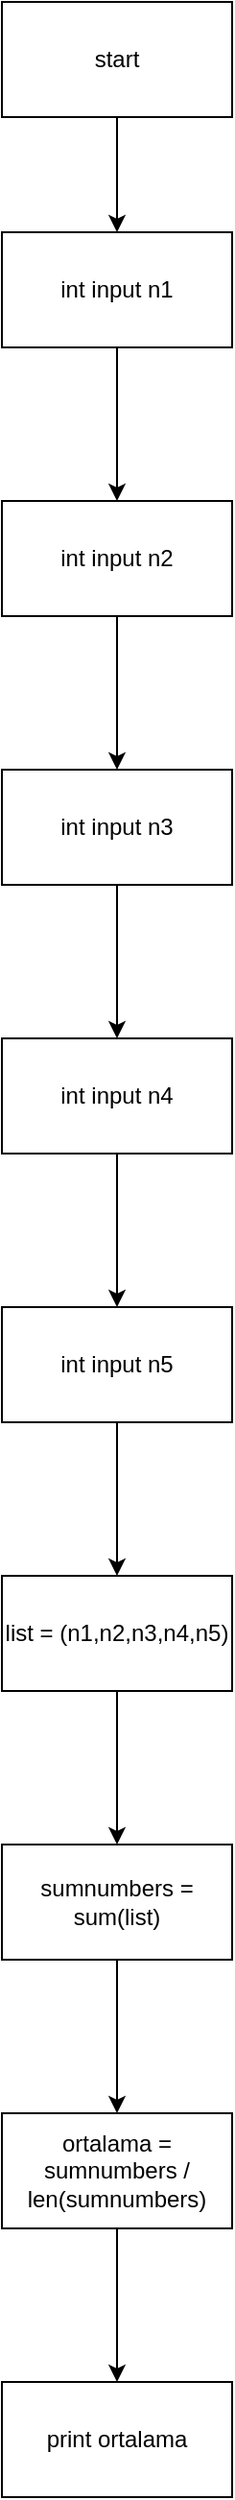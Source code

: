 <mxfile>
    <diagram id="Jj4BIX-2rgmmpJJ49E9R" name="Page-1">
        <mxGraphModel dx="3093" dy="2058" grid="1" gridSize="10" guides="1" tooltips="1" connect="1" arrows="1" fold="1" page="1" pageScale="1" pageWidth="827" pageHeight="1169" math="0" shadow="0">
            <root>
                <mxCell id="0"/>
                <mxCell id="1" parent="0"/>
                <mxCell id="49" value="" style="edgeStyle=none;html=1;" edge="1" parent="1" target="48">
                    <mxGeometry relative="1" as="geometry">
                        <mxPoint x="440" y="380" as="sourcePoint"/>
                    </mxGeometry>
                </mxCell>
                <mxCell id="47" value="start" style="rounded=0;whiteSpace=wrap;html=1;" vertex="1" parent="1">
                    <mxGeometry x="380" y="340" width="120" height="60" as="geometry"/>
                </mxCell>
                <mxCell id="51" value="" style="edgeStyle=none;html=1;" edge="1" parent="1" source="48" target="50">
                    <mxGeometry relative="1" as="geometry"/>
                </mxCell>
                <mxCell id="48" value="int input n1" style="rounded=0;whiteSpace=wrap;html=1;" vertex="1" parent="1">
                    <mxGeometry x="380" y="460" width="120" height="60" as="geometry"/>
                </mxCell>
                <mxCell id="53" value="" style="edgeStyle=none;html=1;" edge="1" parent="1" source="50" target="52">
                    <mxGeometry relative="1" as="geometry"/>
                </mxCell>
                <mxCell id="50" value="int input n2" style="rounded=0;whiteSpace=wrap;html=1;" vertex="1" parent="1">
                    <mxGeometry x="380" y="600" width="120" height="60" as="geometry"/>
                </mxCell>
                <mxCell id="55" value="" style="edgeStyle=none;html=1;" edge="1" parent="1" source="52" target="54">
                    <mxGeometry relative="1" as="geometry"/>
                </mxCell>
                <mxCell id="52" value="int input n3" style="rounded=0;whiteSpace=wrap;html=1;" vertex="1" parent="1">
                    <mxGeometry x="380" y="740" width="120" height="60" as="geometry"/>
                </mxCell>
                <mxCell id="57" value="" style="edgeStyle=none;html=1;" edge="1" parent="1" source="54" target="56">
                    <mxGeometry relative="1" as="geometry"/>
                </mxCell>
                <mxCell id="54" value="int input n4" style="rounded=0;whiteSpace=wrap;html=1;" vertex="1" parent="1">
                    <mxGeometry x="380" y="880" width="120" height="60" as="geometry"/>
                </mxCell>
                <mxCell id="61" value="" style="edgeStyle=none;html=1;" edge="1" parent="1" source="56" target="60">
                    <mxGeometry relative="1" as="geometry"/>
                </mxCell>
                <mxCell id="56" value="int input n5" style="rounded=0;whiteSpace=wrap;html=1;" vertex="1" parent="1">
                    <mxGeometry x="380" y="1020" width="120" height="60" as="geometry"/>
                </mxCell>
                <mxCell id="64" value="" style="edgeStyle=none;html=1;" edge="1" parent="1" source="60" target="63">
                    <mxGeometry relative="1" as="geometry"/>
                </mxCell>
                <mxCell id="60" value="list = (n1,n2,n3,n4,n5)" style="rounded=0;whiteSpace=wrap;html=1;" vertex="1" parent="1">
                    <mxGeometry x="380" y="1160" width="120" height="60" as="geometry"/>
                </mxCell>
                <mxCell id="66" value="" style="edgeStyle=none;html=1;" edge="1" parent="1" source="63" target="65">
                    <mxGeometry relative="1" as="geometry"/>
                </mxCell>
                <mxCell id="63" value="sumnumbers = sum(list)" style="rounded=0;whiteSpace=wrap;html=1;" vertex="1" parent="1">
                    <mxGeometry x="380" y="1300" width="120" height="60" as="geometry"/>
                </mxCell>
                <mxCell id="68" value="" style="edgeStyle=none;html=1;" edge="1" parent="1" source="65" target="67">
                    <mxGeometry relative="1" as="geometry"/>
                </mxCell>
                <mxCell id="65" value="ortalama = sumnumbers / len(sumnumbers)" style="rounded=0;whiteSpace=wrap;html=1;" vertex="1" parent="1">
                    <mxGeometry x="380" y="1440" width="120" height="60" as="geometry"/>
                </mxCell>
                <mxCell id="67" value="print ortalama" style="rounded=0;whiteSpace=wrap;html=1;" vertex="1" parent="1">
                    <mxGeometry x="380" y="1580" width="120" height="60" as="geometry"/>
                </mxCell>
            </root>
        </mxGraphModel>
    </diagram>
</mxfile>